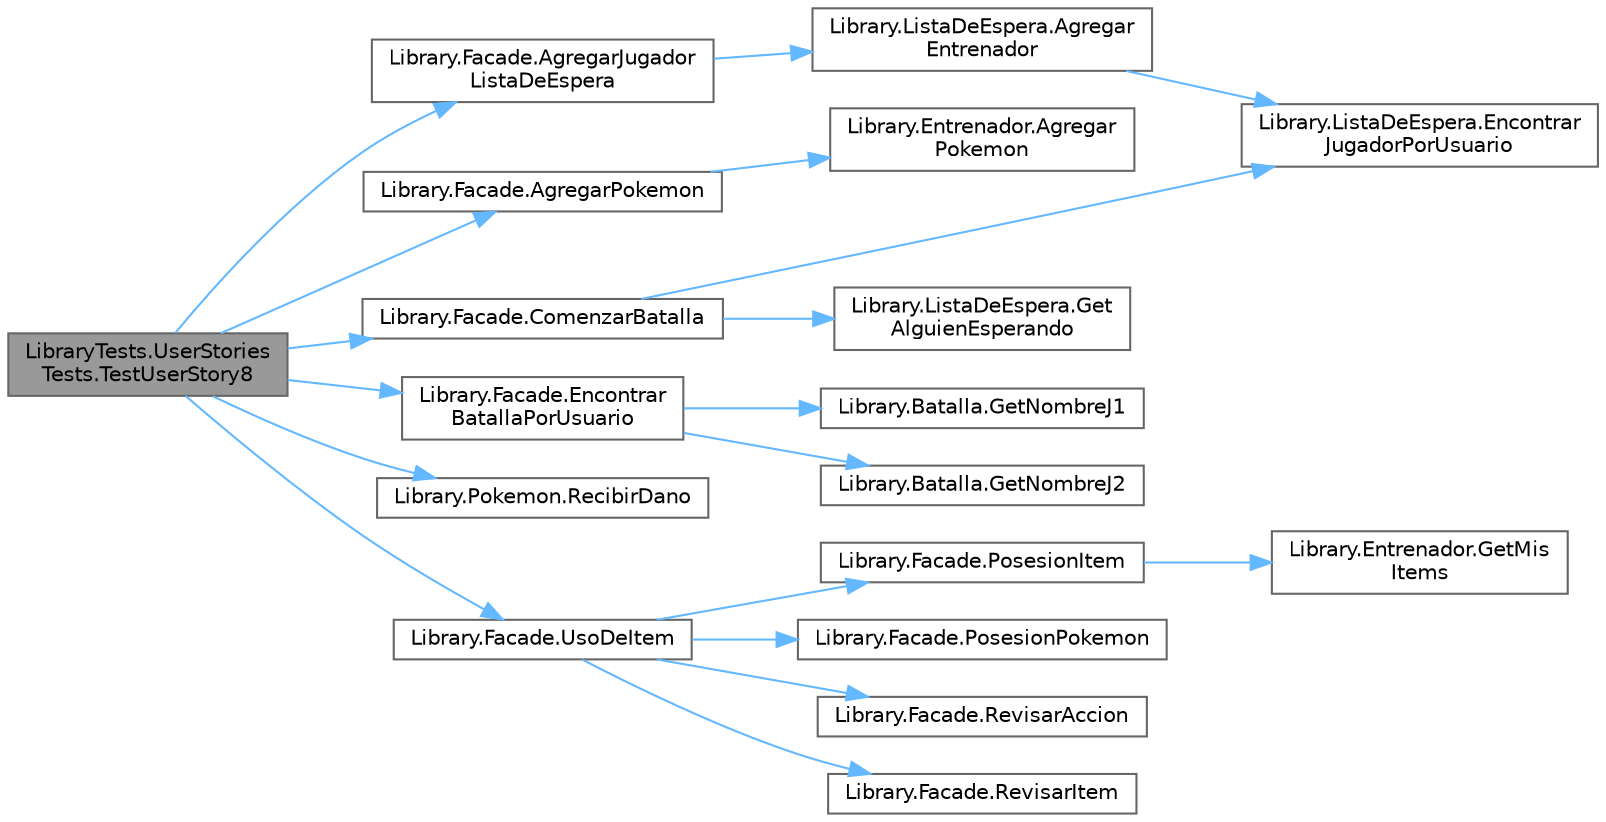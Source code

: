 digraph "LibraryTests.UserStoriesTests.TestUserStory8"
{
 // INTERACTIVE_SVG=YES
 // LATEX_PDF_SIZE
  bgcolor="transparent";
  edge [fontname=Helvetica,fontsize=10,labelfontname=Helvetica,labelfontsize=10];
  node [fontname=Helvetica,fontsize=10,shape=box,height=0.2,width=0.4];
  rankdir="LR";
  Node1 [id="Node000001",label="LibraryTests.UserStories\lTests.TestUserStory8",height=0.2,width=0.4,color="gray40", fillcolor="grey60", style="filled", fontcolor="black",tooltip="Este test comprueba la historia de usuario 8."];
  Node1 -> Node2 [id="edge1_Node000001_Node000002",color="steelblue1",style="solid",tooltip=" "];
  Node2 [id="Node000002",label="Library.Facade.AgregarJugador\lListaDeEspera",height=0.2,width=0.4,color="grey40", fillcolor="white", style="filled",URL="$classLibrary_1_1Facade.html#a4985231e2866150aa077a82a06888aba",tooltip="Agrega un jugador a la lista de espera."];
  Node2 -> Node3 [id="edge2_Node000002_Node000003",color="steelblue1",style="solid",tooltip=" "];
  Node3 [id="Node000003",label="Library.ListaDeEspera.Agregar\lEntrenador",height=0.2,width=0.4,color="grey40", fillcolor="white", style="filled",URL="$classLibrary_1_1ListaDeEspera.html#a291d97b127054a131bcf1c5485dec91f",tooltip="Agrega un jugador a la lista de espera."];
  Node3 -> Node4 [id="edge3_Node000003_Node000004",color="steelblue1",style="solid",tooltip=" "];
  Node4 [id="Node000004",label="Library.ListaDeEspera.Encontrar\lJugadorPorUsuario",height=0.2,width=0.4,color="grey40", fillcolor="white", style="filled",URL="$classLibrary_1_1ListaDeEspera.html#afeaee667350ab100d44edd22a60ad515",tooltip="Busca un jugador por el nombre de usuario de Discord en el servidor del bot."];
  Node1 -> Node5 [id="edge4_Node000001_Node000005",color="steelblue1",style="solid",tooltip=" "];
  Node5 [id="Node000005",label="Library.Facade.AgregarPokemon",height=0.2,width=0.4,color="grey40", fillcolor="white", style="filled",URL="$classLibrary_1_1Facade.html#a7dddc497b73b57067a9a1b9166fe96f3",tooltip="Agrega los Pokémones al catalogo del entrenador."];
  Node5 -> Node6 [id="edge5_Node000005_Node000006",color="steelblue1",style="solid",tooltip=" "];
  Node6 [id="Node000006",label="Library.Entrenador.Agregar\lPokemon",height=0.2,width=0.4,color="grey40", fillcolor="white", style="filled",URL="$classLibrary_1_1Entrenador.html#a1c36ee3384dbf4e27738cac2b4714c8f",tooltip="Agrega un Pokémon al catálogo del entrenador."];
  Node1 -> Node7 [id="edge6_Node000001_Node000007",color="steelblue1",style="solid",tooltip=" "];
  Node7 [id="Node000007",label="Library.Facade.ComenzarBatalla",height=0.2,width=0.4,color="grey40", fillcolor="white", style="filled",URL="$classLibrary_1_1Facade.html#a4bb90c18774bb0b8fda02555fd960477",tooltip="Crea una batalla entre dos jugadores."];
  Node7 -> Node4 [id="edge7_Node000007_Node000004",color="steelblue1",style="solid",tooltip=" "];
  Node7 -> Node8 [id="edge8_Node000007_Node000008",color="steelblue1",style="solid",tooltip=" "];
  Node8 [id="Node000008",label="Library.ListaDeEspera.Get\lAlguienEsperando",height=0.2,width=0.4,color="grey40", fillcolor="white", style="filled",URL="$classLibrary_1_1ListaDeEspera.html#a9ffe4f5c9da84d9e7a0e20de66605df0",tooltip="Retorna un jugador cualquiera esperando para jugar."];
  Node1 -> Node9 [id="edge9_Node000001_Node000009",color="steelblue1",style="solid",tooltip=" "];
  Node9 [id="Node000009",label="Library.Facade.Encontrar\lBatallaPorUsuario",height=0.2,width=0.4,color="grey40", fillcolor="white", style="filled",URL="$classLibrary_1_1Facade.html#ae2cfaea4c9c3f6e400276ce3eb675fc5",tooltip="Busca la batalla según el usuario ingresado."];
  Node9 -> Node10 [id="edge10_Node000009_Node000010",color="steelblue1",style="solid",tooltip=" "];
  Node10 [id="Node000010",label="Library.Batalla.GetNombreJ1",height=0.2,width=0.4,color="grey40", fillcolor="white", style="filled",URL="$classLibrary_1_1Batalla.html#a4d4a0cc3fbfc645f44aa27e263c99dd1",tooltip="Devuelve el nombre del Jugador 1."];
  Node9 -> Node11 [id="edge11_Node000009_Node000011",color="steelblue1",style="solid",tooltip=" "];
  Node11 [id="Node000011",label="Library.Batalla.GetNombreJ2",height=0.2,width=0.4,color="grey40", fillcolor="white", style="filled",URL="$classLibrary_1_1Batalla.html#a816710977f997be976bc3e95179b85b8",tooltip="Devuelve el nombre del Jugador 2."];
  Node1 -> Node12 [id="edge12_Node000001_Node000012",color="steelblue1",style="solid",tooltip=" "];
  Node12 [id="Node000012",label="Library.Pokemon.RecibirDano",height=0.2,width=0.4,color="grey40", fillcolor="white", style="filled",URL="$classLibrary_1_1Pokemon.html#a03784149d4b8082db0019420686ac838",tooltip="Se encarga de dañar al Pokémon."];
  Node1 -> Node13 [id="edge13_Node000001_Node000013",color="steelblue1",style="solid",tooltip=" "];
  Node13 [id="Node000013",label="Library.Facade.UsoDeItem",height=0.2,width=0.4,color="grey40", fillcolor="white", style="filled",URL="$classLibrary_1_1Facade.html#a7ac5d079e9977a2966f5337b6d69507b",tooltip="Valida el uso del item."];
  Node13 -> Node14 [id="edge14_Node000013_Node000014",color="steelblue1",style="solid",tooltip=" "];
  Node14 [id="Node000014",label="Library.Facade.PosesionItem",height=0.2,width=0.4,color="grey40", fillcolor="white", style="filled",URL="$classLibrary_1_1Facade.html#ad0792e45552d83122996b91482a857ea",tooltip="Valida la posesion del item."];
  Node14 -> Node15 [id="edge15_Node000014_Node000015",color="steelblue1",style="solid",tooltip=" "];
  Node15 [id="Node000015",label="Library.Entrenador.GetMis\lItems",height=0.2,width=0.4,color="grey40", fillcolor="white", style="filled",URL="$classLibrary_1_1Entrenador.html#a6ab02b9dc377df32c7ccd5367bc2a8d8",tooltip="Devuelve la lista de items del entrenador."];
  Node13 -> Node16 [id="edge16_Node000013_Node000016",color="steelblue1",style="solid",tooltip=" "];
  Node16 [id="Node000016",label="Library.Facade.PosesionPokemon",height=0.2,width=0.4,color="grey40", fillcolor="white", style="filled",URL="$classLibrary_1_1Facade.html#ad356fea7d644f6847f0104827672d855",tooltip="Devuelve si poseemos ese pokemon en algún catalogo, vivo o muerto."];
  Node13 -> Node17 [id="edge17_Node000013_Node000017",color="steelblue1",style="solid",tooltip=" "];
  Node17 [id="Node000017",label="Library.Facade.RevisarAccion",height=0.2,width=0.4,color="grey40", fillcolor="white", style="filled",URL="$classLibrary_1_1Facade.html#a9108097f7e9e0a3b88aa48153e6ed29b",tooltip="Validar la acción elegida."];
  Node13 -> Node18 [id="edge18_Node000013_Node000018",color="steelblue1",style="solid",tooltip=" "];
  Node18 [id="Node000018",label="Library.Facade.RevisarItem",height=0.2,width=0.4,color="grey40", fillcolor="white", style="filled",URL="$classLibrary_1_1Facade.html#aee1b35ff604b85e77ac9cdea4f6f857c",tooltip="Valida el item."];
}
